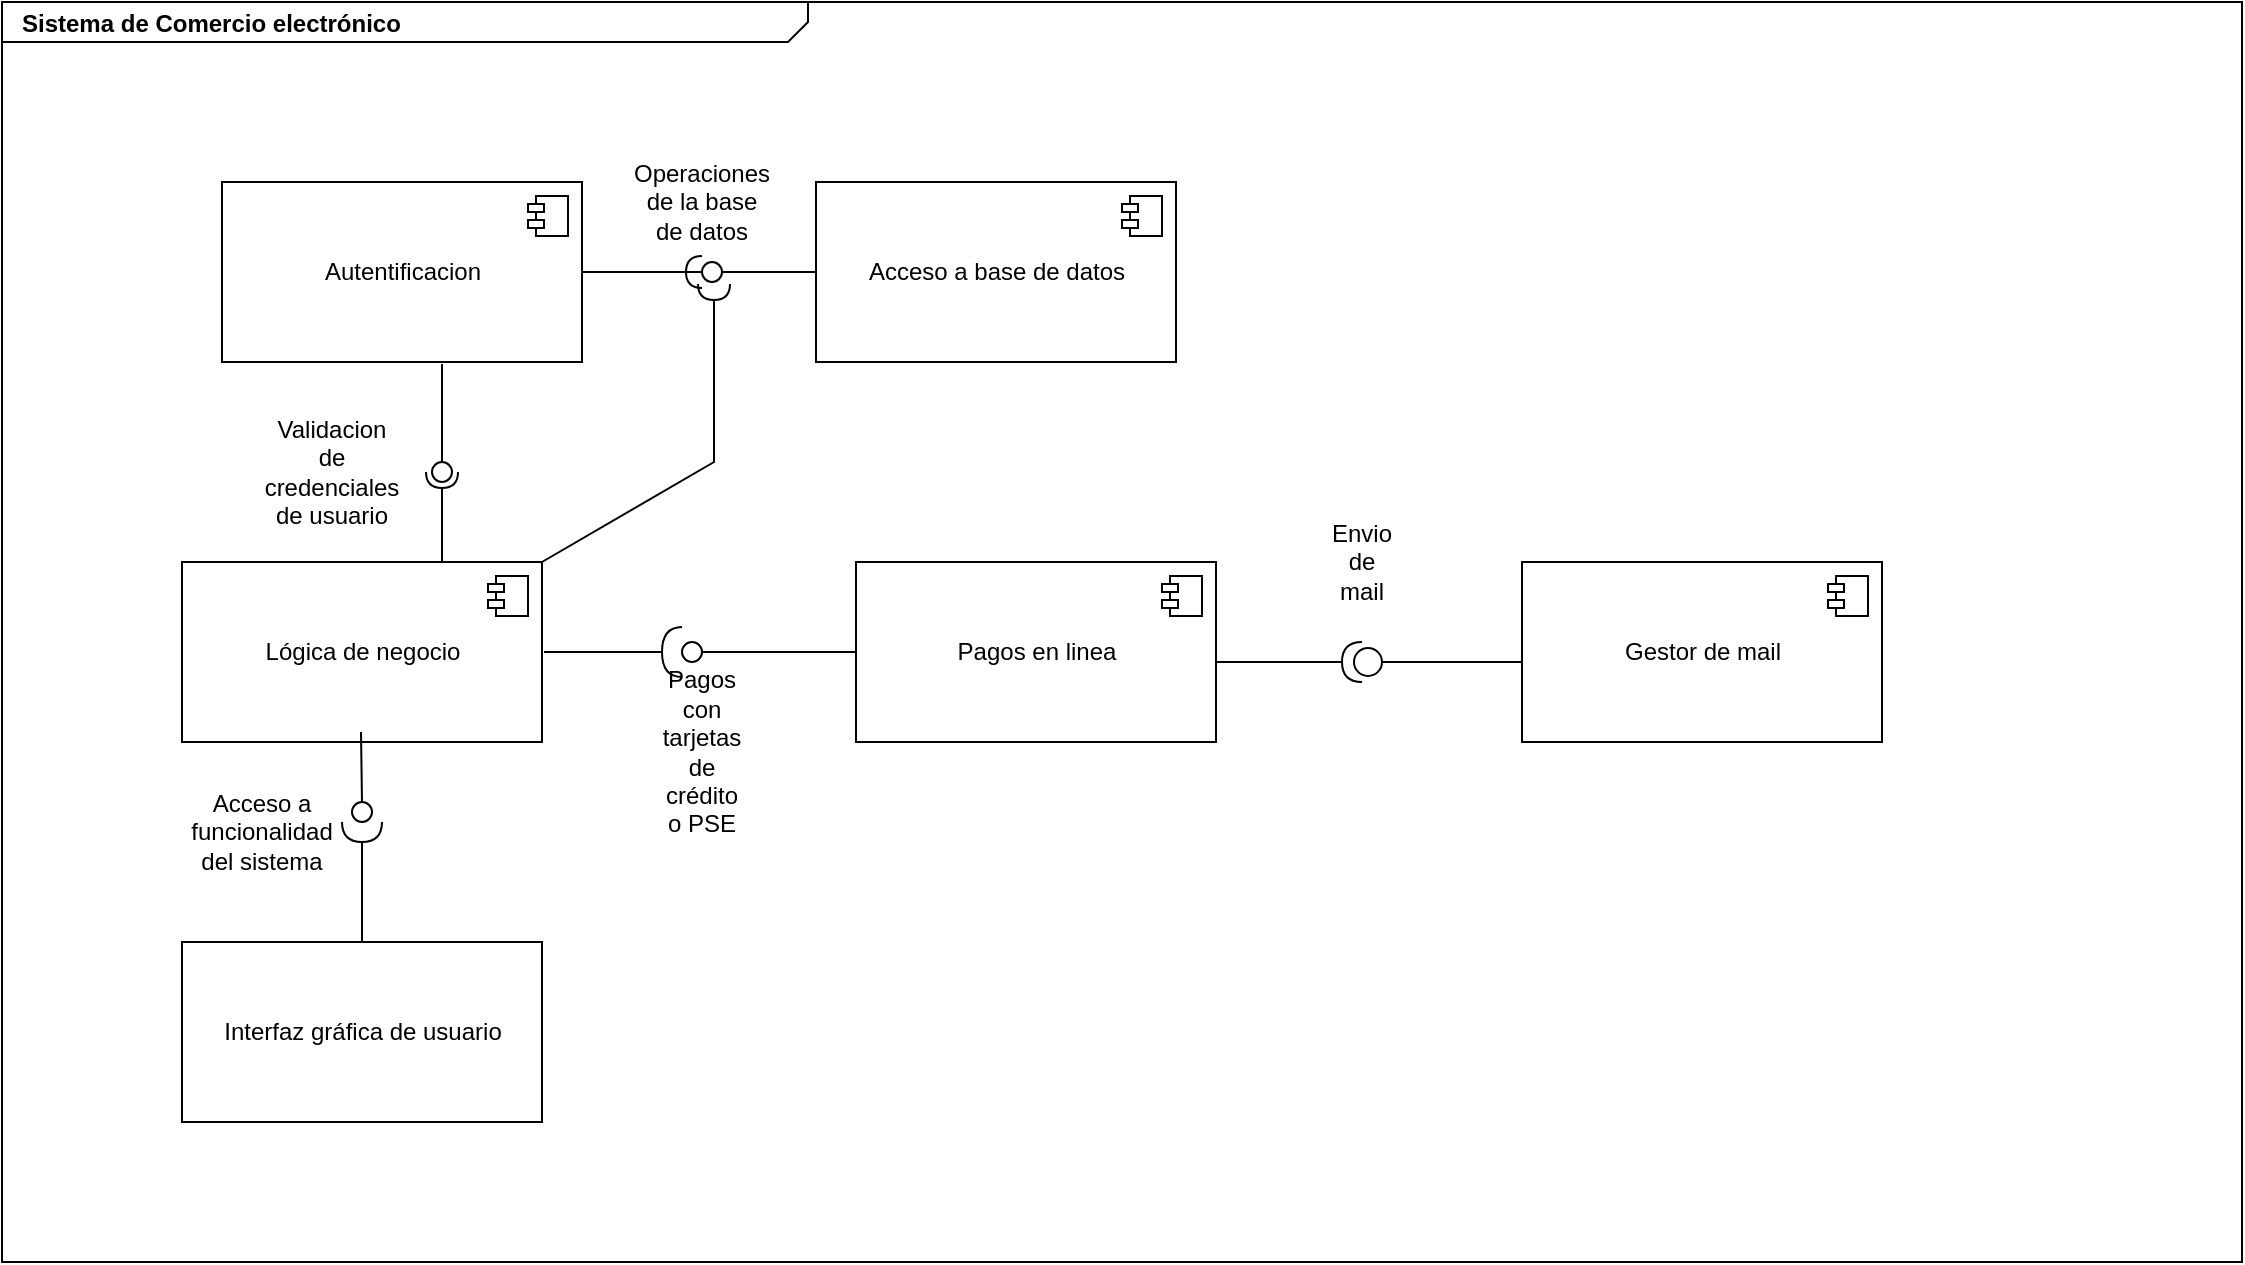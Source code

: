 <mxfile version="14.2.7" type="device"><diagram name="Page-1" id="929967ad-93f9-6ef4-fab6-5d389245f69c"><mxGraphModel dx="1422" dy="794" grid="1" gridSize="10" guides="1" tooltips="1" connect="1" arrows="1" fold="1" page="1" pageScale="1.5" pageWidth="1169" pageHeight="826" background="none" math="0" shadow="0"><root><mxCell id="0" style=";html=1;"/><mxCell id="1" style=";html=1;" parent="0"/><mxCell id="1672d66443f91eb5-1" value="&lt;p style=&quot;margin: 0px ; margin-top: 4px ; margin-left: 10px ; text-align: left&quot;&gt;&lt;b&gt;Sistema de Comercio&amp;nbsp;&lt;/b&gt;&lt;b&gt;electrónico&lt;/b&gt;&lt;/p&gt;" style="html=1;strokeWidth=1;shape=mxgraph.sysml.package;html=1;overflow=fill;whiteSpace=wrap;fillColor=none;gradientColor=none;fontSize=12;align=center;labelX=403;" parent="1" vertex="1"><mxGeometry x="290" y="260" width="1120" height="630" as="geometry"/></mxCell><mxCell id="sZRd2JREvxF2AfVgWuPW-4" value="Interfaz gráfica de usuario" style="html=1;dropTarget=0;" vertex="1" parent="1"><mxGeometry x="380" y="730" width="180" height="90" as="geometry"/></mxCell><mxCell id="sZRd2JREvxF2AfVgWuPW-6" value="Acceso a base de datos" style="html=1;dropTarget=0;" vertex="1" parent="1"><mxGeometry x="697" y="350" width="180" height="90" as="geometry"/></mxCell><mxCell id="sZRd2JREvxF2AfVgWuPW-7" value="" style="shape=module;jettyWidth=8;jettyHeight=4;" vertex="1" parent="sZRd2JREvxF2AfVgWuPW-6"><mxGeometry x="1" width="20" height="20" relative="1" as="geometry"><mxPoint x="-27" y="7" as="offset"/></mxGeometry></mxCell><mxCell id="sZRd2JREvxF2AfVgWuPW-8" value="Gestor de mail" style="html=1;dropTarget=0;" vertex="1" parent="1"><mxGeometry x="1050" y="540" width="180" height="90" as="geometry"/></mxCell><mxCell id="sZRd2JREvxF2AfVgWuPW-9" value="" style="shape=module;jettyWidth=8;jettyHeight=4;" vertex="1" parent="sZRd2JREvxF2AfVgWuPW-8"><mxGeometry x="1" width="20" height="20" relative="1" as="geometry"><mxPoint x="-27" y="7" as="offset"/></mxGeometry></mxCell><mxCell id="sZRd2JREvxF2AfVgWuPW-10" value="Autentificacion" style="html=1;dropTarget=0;" vertex="1" parent="1"><mxGeometry x="400" y="350" width="180" height="90" as="geometry"/></mxCell><mxCell id="sZRd2JREvxF2AfVgWuPW-11" value="" style="shape=module;jettyWidth=8;jettyHeight=4;" vertex="1" parent="sZRd2JREvxF2AfVgWuPW-10"><mxGeometry x="1" width="20" height="20" relative="1" as="geometry"><mxPoint x="-27" y="7" as="offset"/></mxGeometry></mxCell><mxCell id="sZRd2JREvxF2AfVgWuPW-12" value="Lógica de negocio&lt;br&gt;" style="html=1;dropTarget=0;" vertex="1" parent="1"><mxGeometry x="380" y="540" width="180" height="90" as="geometry"/></mxCell><mxCell id="sZRd2JREvxF2AfVgWuPW-13" value="" style="shape=module;jettyWidth=8;jettyHeight=4;" vertex="1" parent="sZRd2JREvxF2AfVgWuPW-12"><mxGeometry x="1" width="20" height="20" relative="1" as="geometry"><mxPoint x="-27" y="7" as="offset"/></mxGeometry></mxCell><mxCell id="sZRd2JREvxF2AfVgWuPW-14" value="Pagos en linea" style="html=1;dropTarget=0;" vertex="1" parent="1"><mxGeometry x="717" y="540" width="180" height="90" as="geometry"/></mxCell><mxCell id="sZRd2JREvxF2AfVgWuPW-15" value="" style="shape=module;jettyWidth=8;jettyHeight=4;" vertex="1" parent="sZRd2JREvxF2AfVgWuPW-14"><mxGeometry x="1" width="20" height="20" relative="1" as="geometry"><mxPoint x="-27" y="7" as="offset"/></mxGeometry></mxCell><mxCell id="sZRd2JREvxF2AfVgWuPW-16" value="" style="rounded=0;orthogonalLoop=1;jettySize=auto;html=1;endArrow=none;endFill=0;exitX=0;exitY=0.5;exitDx=0;exitDy=0;entryX=1;entryY=0.5;entryDx=0;entryDy=0;" edge="1" target="sZRd2JREvxF2AfVgWuPW-10" parent="1" source="sZRd2JREvxF2AfVgWuPW-18"><mxGeometry relative="1" as="geometry"><mxPoint x="630" y="395" as="sourcePoint"/><Array as="points"/></mxGeometry></mxCell><mxCell id="sZRd2JREvxF2AfVgWuPW-17" value="" style="rounded=0;orthogonalLoop=1;jettySize=auto;html=1;endArrow=halfCircle;endFill=0;endSize=6;strokeWidth=1;" edge="1" parent="1"><mxGeometry relative="1" as="geometry"><mxPoint x="580" y="395" as="sourcePoint"/><mxPoint x="640" y="395" as="targetPoint"/></mxGeometry></mxCell><mxCell id="sZRd2JREvxF2AfVgWuPW-18" value="" style="ellipse;whiteSpace=wrap;html=1;fontFamily=Helvetica;fontSize=12;fontColor=#000000;align=center;strokeColor=#000000;fillColor=#ffffff;points=[];aspect=fixed;resizable=0;" vertex="1" parent="1"><mxGeometry x="640" y="390" width="10" height="10" as="geometry"/></mxCell><mxCell id="sZRd2JREvxF2AfVgWuPW-20" value="" style="rounded=0;orthogonalLoop=1;jettySize=auto;html=1;endArrow=none;endFill=0;" edge="1" target="sZRd2JREvxF2AfVgWuPW-22" parent="1" source="sZRd2JREvxF2AfVgWuPW-14"><mxGeometry relative="1" as="geometry"><mxPoint x="620" y="535" as="sourcePoint"/></mxGeometry></mxCell><mxCell id="sZRd2JREvxF2AfVgWuPW-22" value="" style="ellipse;whiteSpace=wrap;html=1;fontFamily=Helvetica;fontSize=12;fontColor=#000000;align=center;strokeColor=#000000;fillColor=#ffffff;points=[];aspect=fixed;resizable=0;direction=south;" vertex="1" parent="1"><mxGeometry x="630" y="580" width="10" height="10" as="geometry"/></mxCell><mxCell id="sZRd2JREvxF2AfVgWuPW-23" value="" style="shape=requiredInterface;html=1;verticalLabelPosition=bottom;direction=west;" vertex="1" parent="1"><mxGeometry x="620" y="572.5" width="10" height="25" as="geometry"/></mxCell><mxCell id="sZRd2JREvxF2AfVgWuPW-25" value="" style="endArrow=none;html=1;entryX=1;entryY=0.5;entryDx=0;entryDy=0;entryPerimeter=0;" edge="1" parent="1" target="sZRd2JREvxF2AfVgWuPW-23"><mxGeometry width="50" height="50" relative="1" as="geometry"><mxPoint x="561" y="585" as="sourcePoint"/><mxPoint x="620" y="520" as="targetPoint"/><Array as="points"><mxPoint x="610" y="585"/></Array></mxGeometry></mxCell><mxCell id="sZRd2JREvxF2AfVgWuPW-32" value="" style="shape=providedRequiredInterface;html=1;verticalLabelPosition=bottom;direction=west;" vertex="1" parent="1"><mxGeometry x="960" y="580" width="20" height="20" as="geometry"/></mxCell><mxCell id="sZRd2JREvxF2AfVgWuPW-33" value="" style="endArrow=none;html=1;entryX=1;entryY=0.556;entryDx=0;entryDy=0;entryPerimeter=0;" edge="1" parent="1" source="sZRd2JREvxF2AfVgWuPW-32" target="sZRd2JREvxF2AfVgWuPW-14"><mxGeometry width="50" height="50" relative="1" as="geometry"><mxPoint x="830" y="650" as="sourcePoint"/><mxPoint x="897" y="585" as="targetPoint"/></mxGeometry></mxCell><mxCell id="sZRd2JREvxF2AfVgWuPW-34" value="" style="endArrow=none;html=1;entryX=0;entryY=0.5;entryDx=0;entryDy=0;entryPerimeter=0;" edge="1" parent="1" target="sZRd2JREvxF2AfVgWuPW-32"><mxGeometry width="50" height="50" relative="1" as="geometry"><mxPoint x="1050" y="590" as="sourcePoint"/><mxPoint x="880" y="600" as="targetPoint"/><Array as="points"/></mxGeometry></mxCell><mxCell id="sZRd2JREvxF2AfVgWuPW-28" value="" style="ellipse;whiteSpace=wrap;html=1;fontFamily=Helvetica;fontSize=12;fontColor=#000000;align=center;strokeColor=#000000;fillColor=#ffffff;points=[];aspect=fixed;resizable=0;direction=east;" vertex="1" parent="1"><mxGeometry x="465" y="660" width="10" height="10" as="geometry"/></mxCell><mxCell id="sZRd2JREvxF2AfVgWuPW-38" value="" style="rounded=0;orthogonalLoop=1;jettySize=auto;html=1;endArrow=none;endFill=0;" edge="1" target="sZRd2JREvxF2AfVgWuPW-40" parent="1"><mxGeometry relative="1" as="geometry"><mxPoint x="510" y="441" as="sourcePoint"/></mxGeometry></mxCell><mxCell id="sZRd2JREvxF2AfVgWuPW-39" value="" style="rounded=0;orthogonalLoop=1;jettySize=auto;html=1;endArrow=halfCircle;endFill=0;entryX=0.5;entryY=0.5;entryDx=0;entryDy=0;endSize=6;strokeWidth=1;" edge="1" target="sZRd2JREvxF2AfVgWuPW-40" parent="1"><mxGeometry relative="1" as="geometry"><mxPoint x="510" y="540" as="sourcePoint"/></mxGeometry></mxCell><mxCell id="sZRd2JREvxF2AfVgWuPW-40" value="" style="ellipse;whiteSpace=wrap;html=1;fontFamily=Helvetica;fontSize=12;fontColor=#000000;align=center;strokeColor=#000000;fillColor=#ffffff;points=[];aspect=fixed;resizable=0;" vertex="1" parent="1"><mxGeometry x="505" y="490" width="10" height="10" as="geometry"/></mxCell><mxCell id="sZRd2JREvxF2AfVgWuPW-41" value="Envio de mail" style="text;html=1;strokeColor=none;fillColor=none;align=center;verticalAlign=middle;whiteSpace=wrap;rounded=0;" vertex="1" parent="1"><mxGeometry x="950" y="530" width="40" height="20" as="geometry"/></mxCell><mxCell id="sZRd2JREvxF2AfVgWuPW-43" value="" style="rounded=0;orthogonalLoop=1;jettySize=auto;html=1;endArrow=halfCircle;endFill=0;endSize=6;strokeWidth=1;exitX=1;exitY=0;exitDx=0;exitDy=0;entryX=0.6;entryY=1.1;entryDx=0;entryDy=0;entryPerimeter=0;" edge="1" target="sZRd2JREvxF2AfVgWuPW-18" parent="1" source="sZRd2JREvxF2AfVgWuPW-12"><mxGeometry relative="1" as="geometry"><mxPoint x="655" y="500" as="sourcePoint"/><mxPoint x="638" y="399" as="targetPoint"/><Array as="points"><mxPoint x="646" y="490"/></Array></mxGeometry></mxCell><mxCell id="sZRd2JREvxF2AfVgWuPW-46" value="Operaciones de la base de datos" style="text;html=1;strokeColor=none;fillColor=none;align=center;verticalAlign=middle;whiteSpace=wrap;rounded=0;" vertex="1" parent="1"><mxGeometry x="620" y="350" width="40" height="20" as="geometry"/></mxCell><mxCell id="sZRd2JREvxF2AfVgWuPW-47" value="Validacion de credenciales de usuario" style="text;html=1;strokeColor=none;fillColor=none;align=center;verticalAlign=middle;whiteSpace=wrap;rounded=0;" vertex="1" parent="1"><mxGeometry x="435" y="485" width="40" height="20" as="geometry"/></mxCell><mxCell id="sZRd2JREvxF2AfVgWuPW-48" value="Pagos con tarjetas de crédito o PSE" style="text;html=1;strokeColor=none;fillColor=none;align=center;verticalAlign=middle;whiteSpace=wrap;rounded=0;" vertex="1" parent="1"><mxGeometry x="620" y="625" width="40" height="20" as="geometry"/></mxCell><mxCell id="sZRd2JREvxF2AfVgWuPW-50" value="" style="shape=requiredInterface;html=1;verticalLabelPosition=bottom;direction=south;" vertex="1" parent="1"><mxGeometry x="460" y="670" width="20" height="10" as="geometry"/></mxCell><mxCell id="sZRd2JREvxF2AfVgWuPW-52" value="" style="endArrow=none;html=1;exitX=0.5;exitY=0;exitDx=0;exitDy=0;entryX=1;entryY=0.5;entryDx=0;entryDy=0;entryPerimeter=0;" edge="1" parent="1" source="sZRd2JREvxF2AfVgWuPW-4" target="sZRd2JREvxF2AfVgWuPW-50"><mxGeometry width="50" height="50" relative="1" as="geometry"><mxPoint x="450" y="730" as="sourcePoint"/><mxPoint x="500" y="680" as="targetPoint"/></mxGeometry></mxCell><mxCell id="sZRd2JREvxF2AfVgWuPW-53" value="" style="endArrow=none;html=1;entryX=1;entryY=0.5;entryDx=0;entryDy=0;entryPerimeter=0;" edge="1" parent="1"><mxGeometry width="50" height="50" relative="1" as="geometry"><mxPoint x="470" y="660" as="sourcePoint"/><mxPoint x="469.5" y="625" as="targetPoint"/></mxGeometry></mxCell><mxCell id="sZRd2JREvxF2AfVgWuPW-54" value="Acceso a funcionalidad del sistema" style="text;html=1;strokeColor=none;fillColor=none;align=center;verticalAlign=middle;whiteSpace=wrap;rounded=0;" vertex="1" parent="1"><mxGeometry x="400" y="665" width="40" height="20" as="geometry"/></mxCell><mxCell id="sZRd2JREvxF2AfVgWuPW-55" value="" style="endArrow=none;html=1;entryX=0;entryY=0.5;entryDx=0;entryDy=0;" edge="1" parent="1" source="sZRd2JREvxF2AfVgWuPW-18" target="sZRd2JREvxF2AfVgWuPW-6"><mxGeometry width="50" height="50" relative="1" as="geometry"><mxPoint x="660" y="440" as="sourcePoint"/><mxPoint x="700" y="390" as="targetPoint"/></mxGeometry></mxCell></root></mxGraphModel></diagram></mxfile>